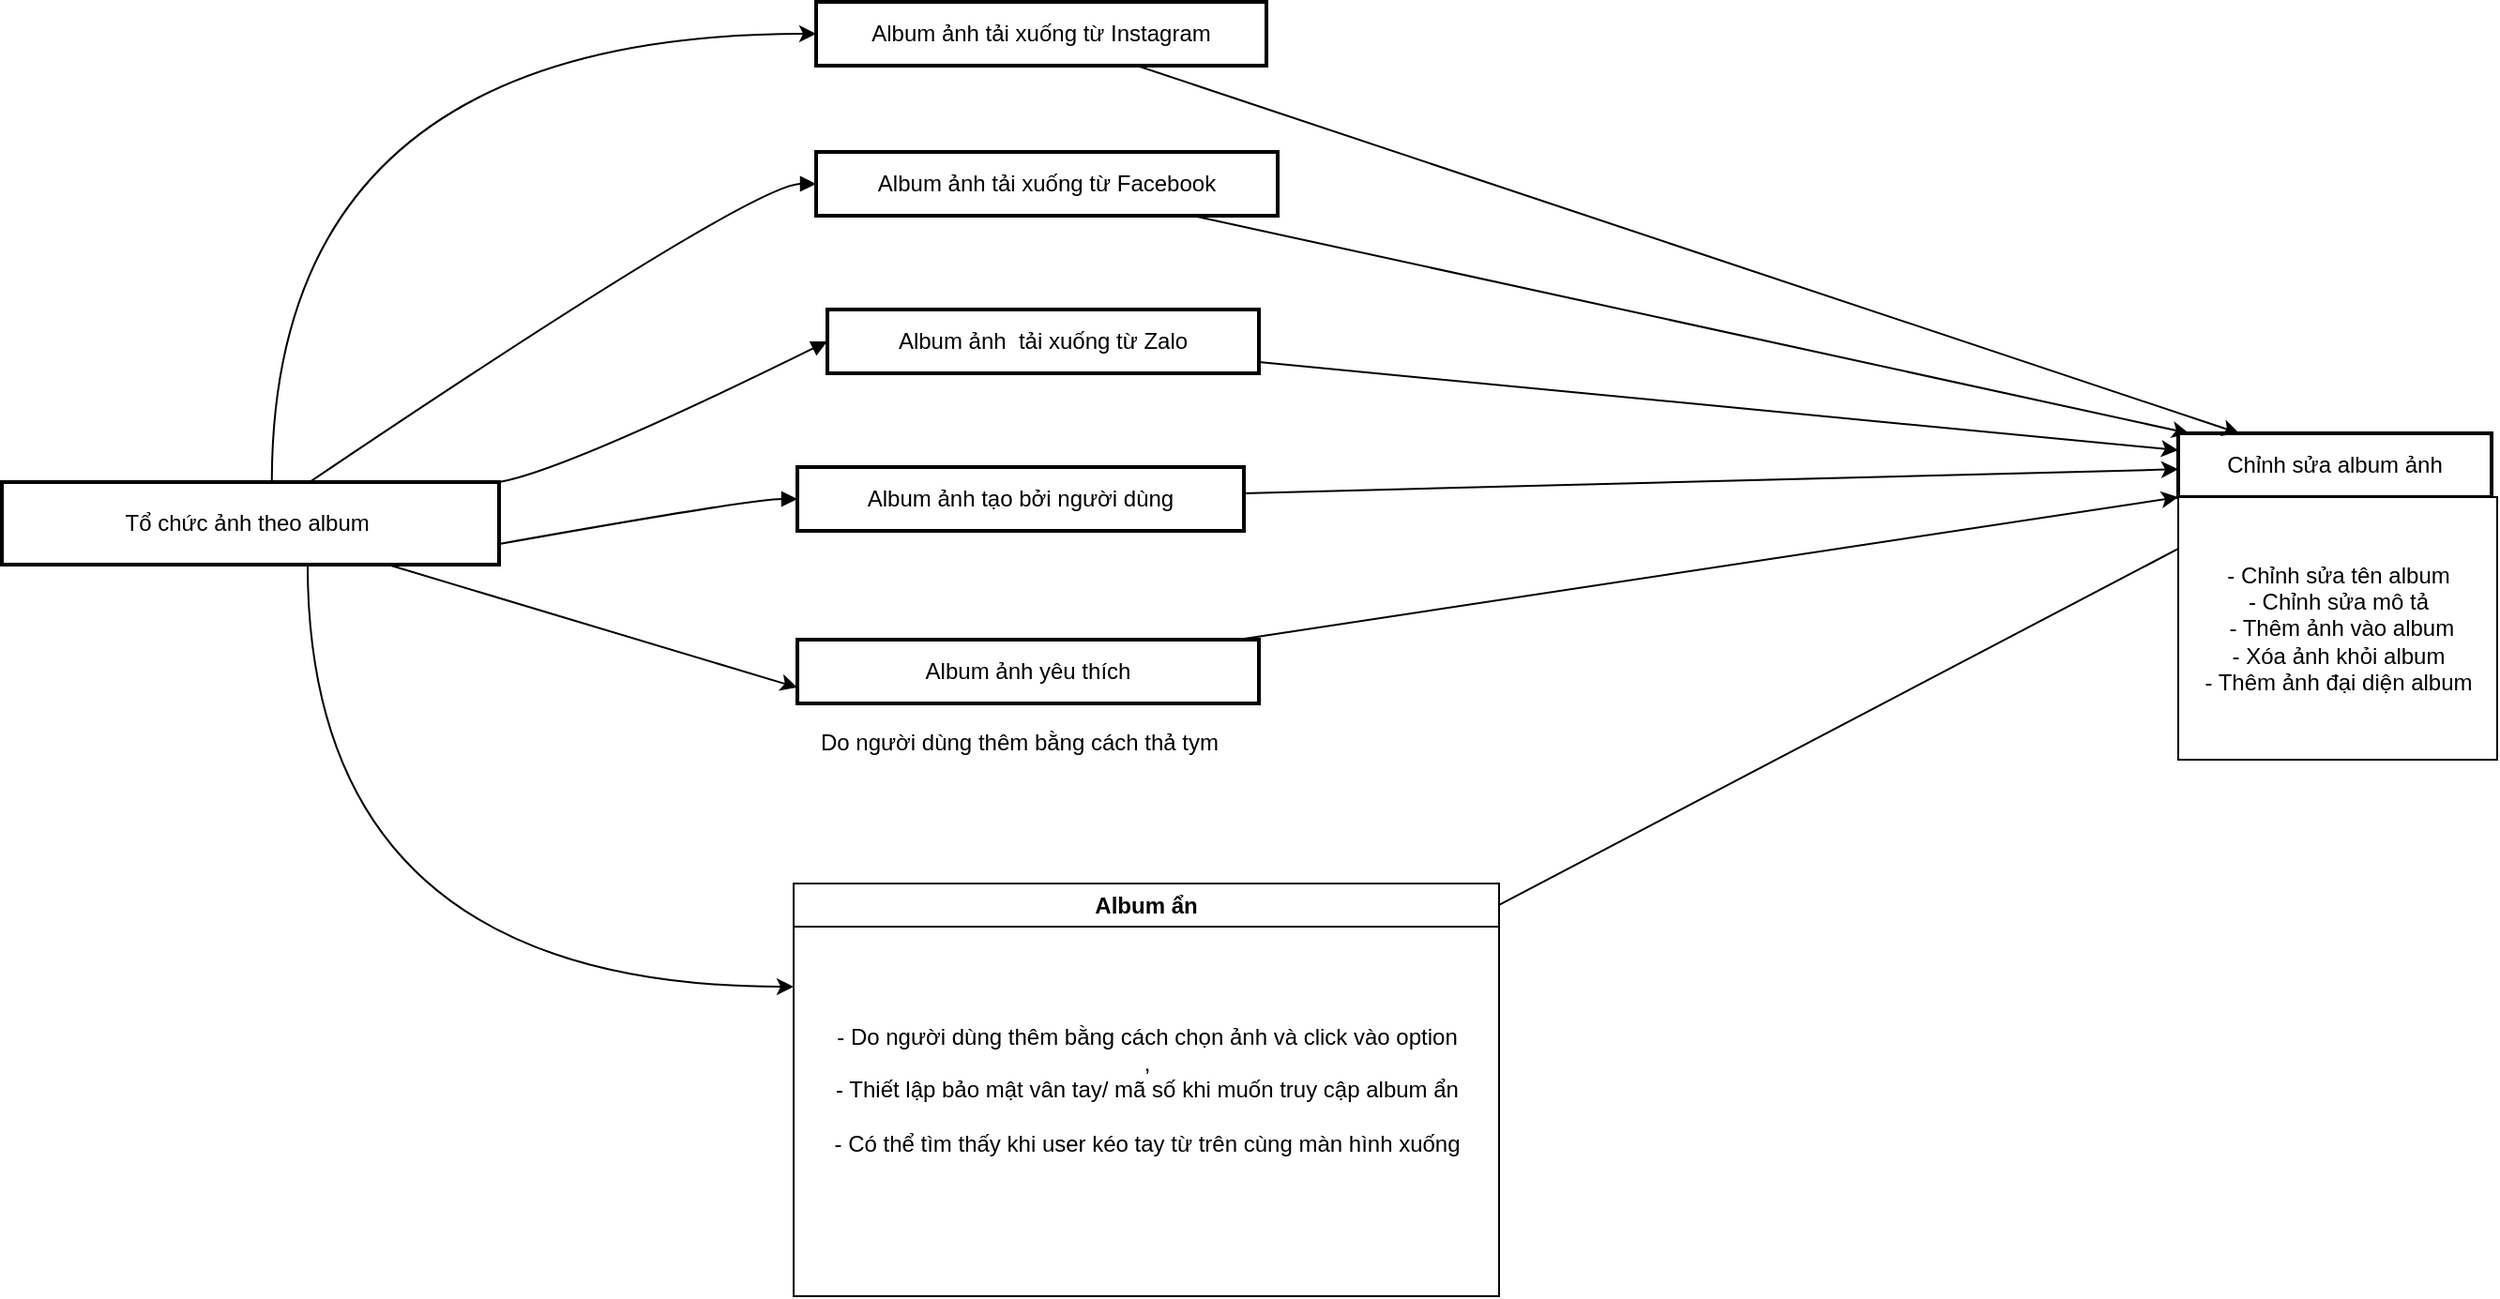 <mxfile version="20.8.16" type="device"><diagram name="Page-1" id="HyJNOg5pcLQ37f1FVppt"><mxGraphModel dx="2508" dy="1968" grid="1" gridSize="10" guides="1" tooltips="1" connect="1" arrows="1" fold="1" page="1" pageScale="1" pageWidth="850" pageHeight="1100" math="0" shadow="0"><root><mxCell id="0"/><mxCell id="1" parent="0"/><mxCell id="pCDLH_wi3LnIU6o7UbmS-5" style="edgeStyle=orthogonalEdgeStyle;curved=1;rounded=0;orthogonalLoop=1;jettySize=auto;html=1;entryX=0;entryY=0.25;entryDx=0;entryDy=0;exitX=0.615;exitY=1;exitDx=0;exitDy=0;exitPerimeter=0;" parent="1" source="Y8R3cItK9Vw_sQg1vnfW-1" target="pCDLH_wi3LnIU6o7UbmS-14" edge="1"><mxGeometry relative="1" as="geometry"><mxPoint x="307.5" y="375.5" as="targetPoint"/></mxGeometry></mxCell><mxCell id="pCDLH_wi3LnIU6o7UbmS-7" style="edgeStyle=orthogonalEdgeStyle;curved=1;rounded=0;orthogonalLoop=1;jettySize=auto;html=1;entryX=0;entryY=0.5;entryDx=0;entryDy=0;exitX=0.543;exitY=0;exitDx=0;exitDy=0;exitPerimeter=0;" parent="1" source="Y8R3cItK9Vw_sQg1vnfW-1" target="Y8R3cItK9Vw_sQg1vnfW-16" edge="1"><mxGeometry relative="1" as="geometry"/></mxCell><mxCell id="pCDLH_wi3LnIU6o7UbmS-40" style="edgeStyle=none;rounded=0;orthogonalLoop=1;jettySize=auto;html=1;entryX=0;entryY=0.75;entryDx=0;entryDy=0;" parent="1" source="Y8R3cItK9Vw_sQg1vnfW-1" target="Y8R3cItK9Vw_sQg1vnfW-14" edge="1"><mxGeometry relative="1" as="geometry"/></mxCell><mxCell id="Y8R3cItK9Vw_sQg1vnfW-1" value="Tổ chức ảnh theo album " style="whiteSpace=wrap;strokeWidth=2;" parent="1" vertex="1"><mxGeometry x="-110" y="176" width="265" height="44" as="geometry"/></mxCell><mxCell id="pCDLH_wi3LnIU6o7UbmS-35" style="rounded=0;orthogonalLoop=1;jettySize=auto;html=1;" parent="1" source="Y8R3cItK9Vw_sQg1vnfW-2" target="Y8R3cItK9Vw_sQg1vnfW-6" edge="1"><mxGeometry relative="1" as="geometry"/></mxCell><mxCell id="Y8R3cItK9Vw_sQg1vnfW-2" value="Album ảnh tải xuống từ Facebook" style="whiteSpace=wrap;strokeWidth=2;" parent="1" vertex="1"><mxGeometry x="324" width="246" height="34" as="geometry"/></mxCell><mxCell id="pCDLH_wi3LnIU6o7UbmS-36" style="rounded=0;orthogonalLoop=1;jettySize=auto;html=1;" parent="1" source="Y8R3cItK9Vw_sQg1vnfW-3" target="Y8R3cItK9Vw_sQg1vnfW-6" edge="1"><mxGeometry relative="1" as="geometry"/></mxCell><mxCell id="Y8R3cItK9Vw_sQg1vnfW-3" value="Album ảnh  tải xuống từ Zalo" style="whiteSpace=wrap;strokeWidth=2;" parent="1" vertex="1"><mxGeometry x="330" y="84" width="230" height="34" as="geometry"/></mxCell><mxCell id="pCDLH_wi3LnIU6o7UbmS-37" style="edgeStyle=none;rounded=0;orthogonalLoop=1;jettySize=auto;html=1;" parent="1" source="Y8R3cItK9Vw_sQg1vnfW-4" target="Y8R3cItK9Vw_sQg1vnfW-6" edge="1"><mxGeometry relative="1" as="geometry"/></mxCell><mxCell id="Y8R3cItK9Vw_sQg1vnfW-4" value="Album ảnh tạo bởi người dùng" style="whiteSpace=wrap;strokeWidth=2;" parent="1" vertex="1"><mxGeometry x="314" y="168" width="238" height="34" as="geometry"/></mxCell><mxCell id="Y8R3cItK9Vw_sQg1vnfW-6" value="Chỉnh sửa album ảnh" style="whiteSpace=wrap;strokeWidth=2;" parent="1" vertex="1"><mxGeometry x="1050" y="150" width="167" height="34" as="geometry"/></mxCell><mxCell id="Y8R3cItK9Vw_sQg1vnfW-8" value="" style="curved=1;startArrow=none;endArrow=block;exitX=0.619;exitY=0;entryX=-0.001;entryY=0.5;" parent="1" source="Y8R3cItK9Vw_sQg1vnfW-1" target="Y8R3cItK9Vw_sQg1vnfW-2" edge="1"><mxGeometry relative="1" as="geometry"><Array as="points"><mxPoint x="290" y="17"/></Array></mxGeometry></mxCell><mxCell id="Y8R3cItK9Vw_sQg1vnfW-9" value="" style="curved=1;startArrow=none;endArrow=block;exitX=1;exitY=0;exitDx=0;exitDy=0;" parent="1" source="Y8R3cItK9Vw_sQg1vnfW-1" edge="1"><mxGeometry relative="1" as="geometry"><Array as="points"><mxPoint x="190" y="170"/></Array><mxPoint x="140" y="170" as="sourcePoint"/><mxPoint x="330" y="101" as="targetPoint"/></mxGeometry></mxCell><mxCell id="Y8R3cItK9Vw_sQg1vnfW-10" value="" style="curved=1;startArrow=none;endArrow=block;exitX=1;exitY=0.75;entryX=-0.002;entryY=0.5;exitDx=0;exitDy=0;" parent="1" source="Y8R3cItK9Vw_sQg1vnfW-1" target="Y8R3cItK9Vw_sQg1vnfW-4" edge="1"><mxGeometry relative="1" as="geometry"><Array as="points"><mxPoint x="290" y="185"/></Array></mxGeometry></mxCell><mxCell id="pCDLH_wi3LnIU6o7UbmS-38" style="edgeStyle=none;rounded=0;orthogonalLoop=1;jettySize=auto;html=1;entryX=0;entryY=0;entryDx=0;entryDy=0;" parent="1" source="Y8R3cItK9Vw_sQg1vnfW-14" target="pCDLH_wi3LnIU6o7UbmS-32" edge="1"><mxGeometry relative="1" as="geometry"/></mxCell><mxCell id="Y8R3cItK9Vw_sQg1vnfW-14" value="Album ảnh yêu thích" style="whiteSpace=wrap;strokeWidth=2;" parent="1" vertex="1"><mxGeometry x="314" y="260" width="246" height="34" as="geometry"/></mxCell><mxCell id="pCDLH_wi3LnIU6o7UbmS-34" style="rounded=0;orthogonalLoop=1;jettySize=auto;html=1;" parent="1" source="Y8R3cItK9Vw_sQg1vnfW-16" target="Y8R3cItK9Vw_sQg1vnfW-6" edge="1"><mxGeometry relative="1" as="geometry"/></mxCell><mxCell id="Y8R3cItK9Vw_sQg1vnfW-16" value="Album ảnh tải xuống từ Instagram" style="whiteSpace=wrap;strokeWidth=2;" parent="1" vertex="1"><mxGeometry x="324" y="-80" width="240" height="34" as="geometry"/></mxCell><mxCell id="pCDLH_wi3LnIU6o7UbmS-9" value="Do người dùng thêm bằng cách thả tym" style="text;html=1;align=center;verticalAlign=middle;resizable=0;points=[];autosize=1;strokeColor=none;fillColor=none;" parent="1" vertex="1"><mxGeometry x="312" y="300" width="240" height="30" as="geometry"/></mxCell><mxCell id="pCDLH_wi3LnIU6o7UbmS-39" style="edgeStyle=none;rounded=0;orthogonalLoop=1;jettySize=auto;html=1;entryX=0.062;entryY=-0.033;entryDx=0;entryDy=0;entryPerimeter=0;" parent="1" source="pCDLH_wi3LnIU6o7UbmS-14" target="pCDLH_wi3LnIU6o7UbmS-33" edge="1"><mxGeometry relative="1" as="geometry"/></mxCell><mxCell id="pCDLH_wi3LnIU6o7UbmS-14" value="Album ẩn" style="swimlane;whiteSpace=wrap;html=1;" parent="1" vertex="1"><mxGeometry x="312" y="390" width="376" height="220" as="geometry"/></mxCell><mxCell id="pCDLH_wi3LnIU6o7UbmS-16" value="- Do người dùng thêm bằng cách chọn ảnh và click vào option&lt;br&gt;,&lt;br style=&quot;border-color: var(--border-color);&quot;&gt;&lt;span style=&quot;border-color: var(--border-color);&quot;&gt;- Thiết lập bảo mật vân tay/ mã số khi muốn truy cập album ẩn&lt;br&gt;&lt;/span&gt;&lt;br style=&quot;border-color: var(--border-color);&quot;&gt;&lt;span style=&quot;border-color: var(--border-color);&quot;&gt;- Có thể tìm thấy khi user kéo tay từ trên cùng màn hình xuống&lt;/span&gt;" style="text;html=1;align=center;verticalAlign=middle;resizable=0;points=[];autosize=1;strokeColor=none;fillColor=none;" parent="pCDLH_wi3LnIU6o7UbmS-14" vertex="1"><mxGeometry x="8" y="65" width="360" height="90" as="geometry"/></mxCell><mxCell id="pCDLH_wi3LnIU6o7UbmS-32" value="" style="whiteSpace=wrap;html=1;" parent="1" vertex="1"><mxGeometry x="1050" y="184" width="170" height="140" as="geometry"/></mxCell><mxCell id="pCDLH_wi3LnIU6o7UbmS-33" value="- Chỉnh sửa tên album&lt;br style=&quot;border-color: var(--border-color);&quot;&gt;- Chỉnh sửa mô tả&lt;br style=&quot;border-color: var(--border-color);&quot;&gt;&amp;nbsp;- Thêm ảnh vào album&lt;br style=&quot;border-color: var(--border-color);&quot;&gt;- Xóa ảnh khỏi album&lt;br style=&quot;border-color: var(--border-color);&quot;&gt;- Thêm ảnh đại diện album" style="text;html=1;align=center;verticalAlign=middle;resizable=0;points=[];autosize=1;strokeColor=none;fillColor=none;" parent="1" vertex="1"><mxGeometry x="1050" y="209" width="170" height="90" as="geometry"/></mxCell></root></mxGraphModel></diagram></mxfile>
